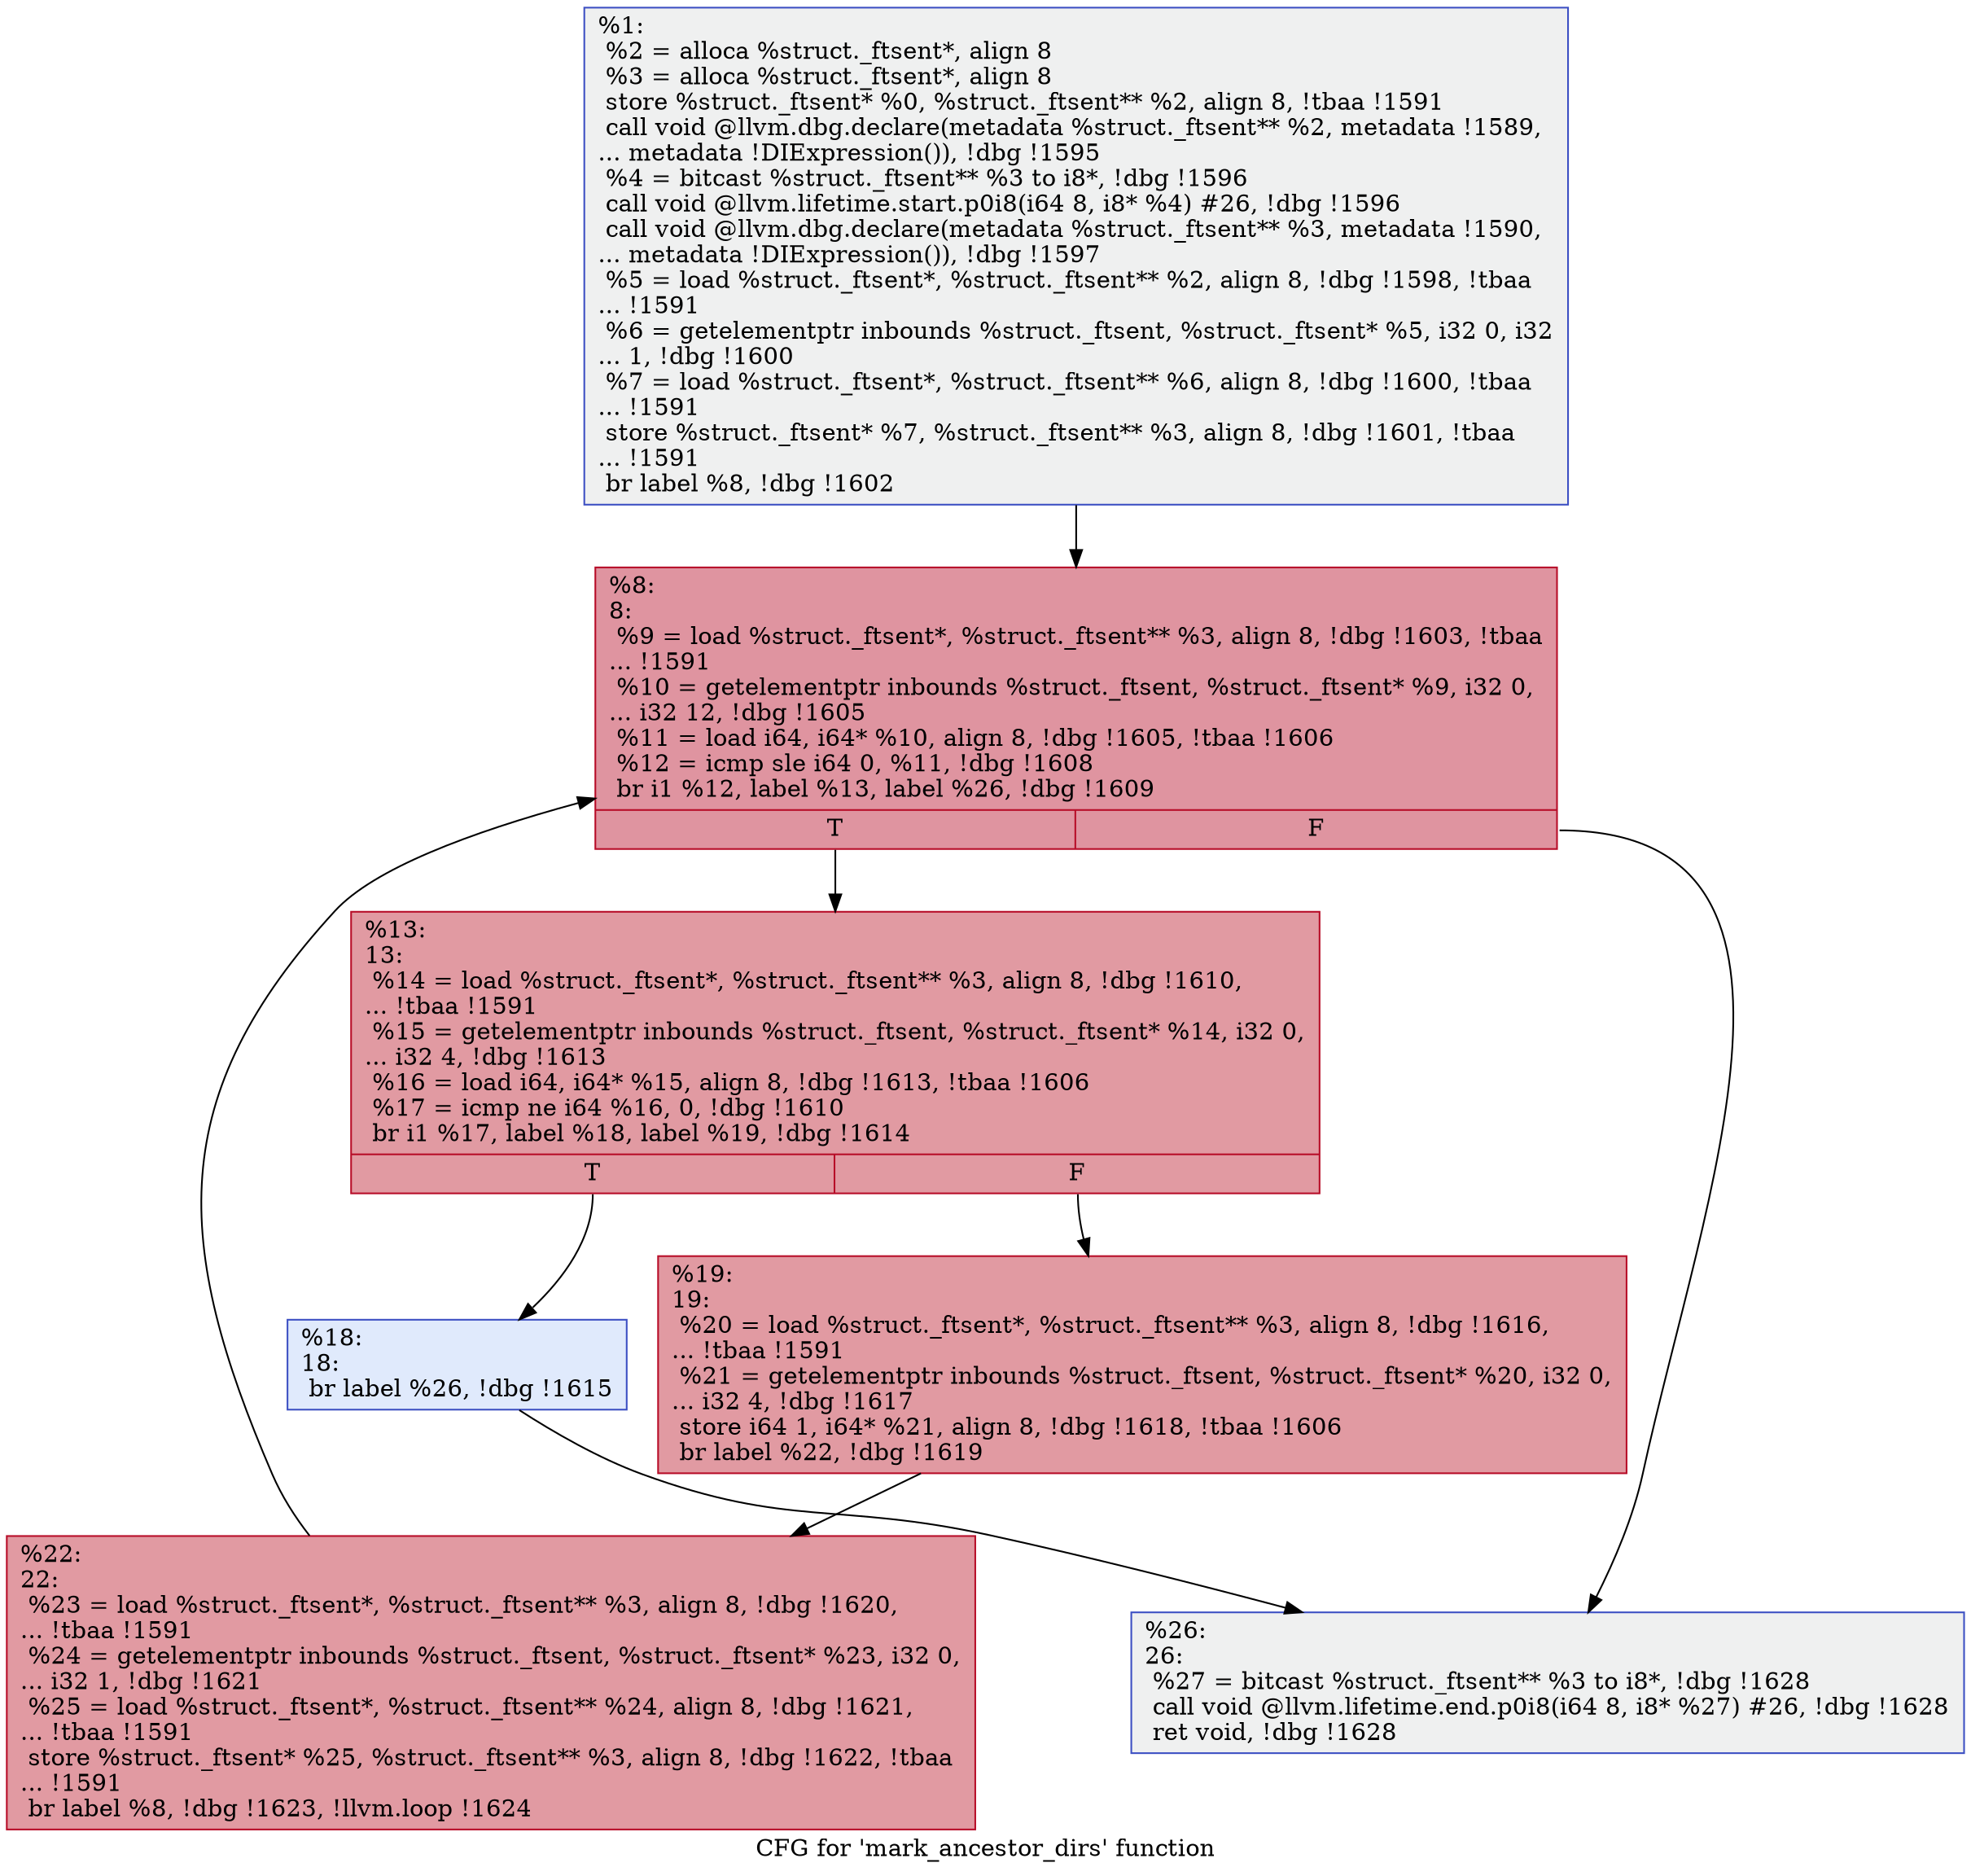 digraph "CFG for 'mark_ancestor_dirs' function" {
	label="CFG for 'mark_ancestor_dirs' function";

	Node0x10dc0a0 [shape=record,color="#3d50c3ff", style=filled, fillcolor="#dbdcde70",label="{%1:\l  %2 = alloca %struct._ftsent*, align 8\l  %3 = alloca %struct._ftsent*, align 8\l  store %struct._ftsent* %0, %struct._ftsent** %2, align 8, !tbaa !1591\l  call void @llvm.dbg.declare(metadata %struct._ftsent** %2, metadata !1589,\l... metadata !DIExpression()), !dbg !1595\l  %4 = bitcast %struct._ftsent** %3 to i8*, !dbg !1596\l  call void @llvm.lifetime.start.p0i8(i64 8, i8* %4) #26, !dbg !1596\l  call void @llvm.dbg.declare(metadata %struct._ftsent** %3, metadata !1590,\l... metadata !DIExpression()), !dbg !1597\l  %5 = load %struct._ftsent*, %struct._ftsent** %2, align 8, !dbg !1598, !tbaa\l... !1591\l  %6 = getelementptr inbounds %struct._ftsent, %struct._ftsent* %5, i32 0, i32\l... 1, !dbg !1600\l  %7 = load %struct._ftsent*, %struct._ftsent** %6, align 8, !dbg !1600, !tbaa\l... !1591\l  store %struct._ftsent* %7, %struct._ftsent** %3, align 8, !dbg !1601, !tbaa\l... !1591\l  br label %8, !dbg !1602\l}"];
	Node0x10dc0a0 -> Node0x10dd8c0;
	Node0x10dd8c0 [shape=record,color="#b70d28ff", style=filled, fillcolor="#b70d2870",label="{%8:\l8:                                                \l  %9 = load %struct._ftsent*, %struct._ftsent** %3, align 8, !dbg !1603, !tbaa\l... !1591\l  %10 = getelementptr inbounds %struct._ftsent, %struct._ftsent* %9, i32 0,\l... i32 12, !dbg !1605\l  %11 = load i64, i64* %10, align 8, !dbg !1605, !tbaa !1606\l  %12 = icmp sle i64 0, %11, !dbg !1608\l  br i1 %12, label %13, label %26, !dbg !1609\l|{<s0>T|<s1>F}}"];
	Node0x10dd8c0:s0 -> Node0x10dd910;
	Node0x10dd8c0:s1 -> Node0x10dda50;
	Node0x10dd910 [shape=record,color="#b70d28ff", style=filled, fillcolor="#bb1b2c70",label="{%13:\l13:                                               \l  %14 = load %struct._ftsent*, %struct._ftsent** %3, align 8, !dbg !1610,\l... !tbaa !1591\l  %15 = getelementptr inbounds %struct._ftsent, %struct._ftsent* %14, i32 0,\l... i32 4, !dbg !1613\l  %16 = load i64, i64* %15, align 8, !dbg !1613, !tbaa !1606\l  %17 = icmp ne i64 %16, 0, !dbg !1610\l  br i1 %17, label %18, label %19, !dbg !1614\l|{<s0>T|<s1>F}}"];
	Node0x10dd910:s0 -> Node0x10dd960;
	Node0x10dd910:s1 -> Node0x10dd9b0;
	Node0x10dd960 [shape=record,color="#3d50c3ff", style=filled, fillcolor="#b9d0f970",label="{%18:\l18:                                               \l  br label %26, !dbg !1615\l}"];
	Node0x10dd960 -> Node0x10dda50;
	Node0x10dd9b0 [shape=record,color="#b70d28ff", style=filled, fillcolor="#bb1b2c70",label="{%19:\l19:                                               \l  %20 = load %struct._ftsent*, %struct._ftsent** %3, align 8, !dbg !1616,\l... !tbaa !1591\l  %21 = getelementptr inbounds %struct._ftsent, %struct._ftsent* %20, i32 0,\l... i32 4, !dbg !1617\l  store i64 1, i64* %21, align 8, !dbg !1618, !tbaa !1606\l  br label %22, !dbg !1619\l}"];
	Node0x10dd9b0 -> Node0x10dda00;
	Node0x10dda00 [shape=record,color="#b70d28ff", style=filled, fillcolor="#bb1b2c70",label="{%22:\l22:                                               \l  %23 = load %struct._ftsent*, %struct._ftsent** %3, align 8, !dbg !1620,\l... !tbaa !1591\l  %24 = getelementptr inbounds %struct._ftsent, %struct._ftsent* %23, i32 0,\l... i32 1, !dbg !1621\l  %25 = load %struct._ftsent*, %struct._ftsent** %24, align 8, !dbg !1621,\l... !tbaa !1591\l  store %struct._ftsent* %25, %struct._ftsent** %3, align 8, !dbg !1622, !tbaa\l... !1591\l  br label %8, !dbg !1623, !llvm.loop !1624\l}"];
	Node0x10dda00 -> Node0x10dd8c0;
	Node0x10dda50 [shape=record,color="#3d50c3ff", style=filled, fillcolor="#dbdcde70",label="{%26:\l26:                                               \l  %27 = bitcast %struct._ftsent** %3 to i8*, !dbg !1628\l  call void @llvm.lifetime.end.p0i8(i64 8, i8* %27) #26, !dbg !1628\l  ret void, !dbg !1628\l}"];
}
